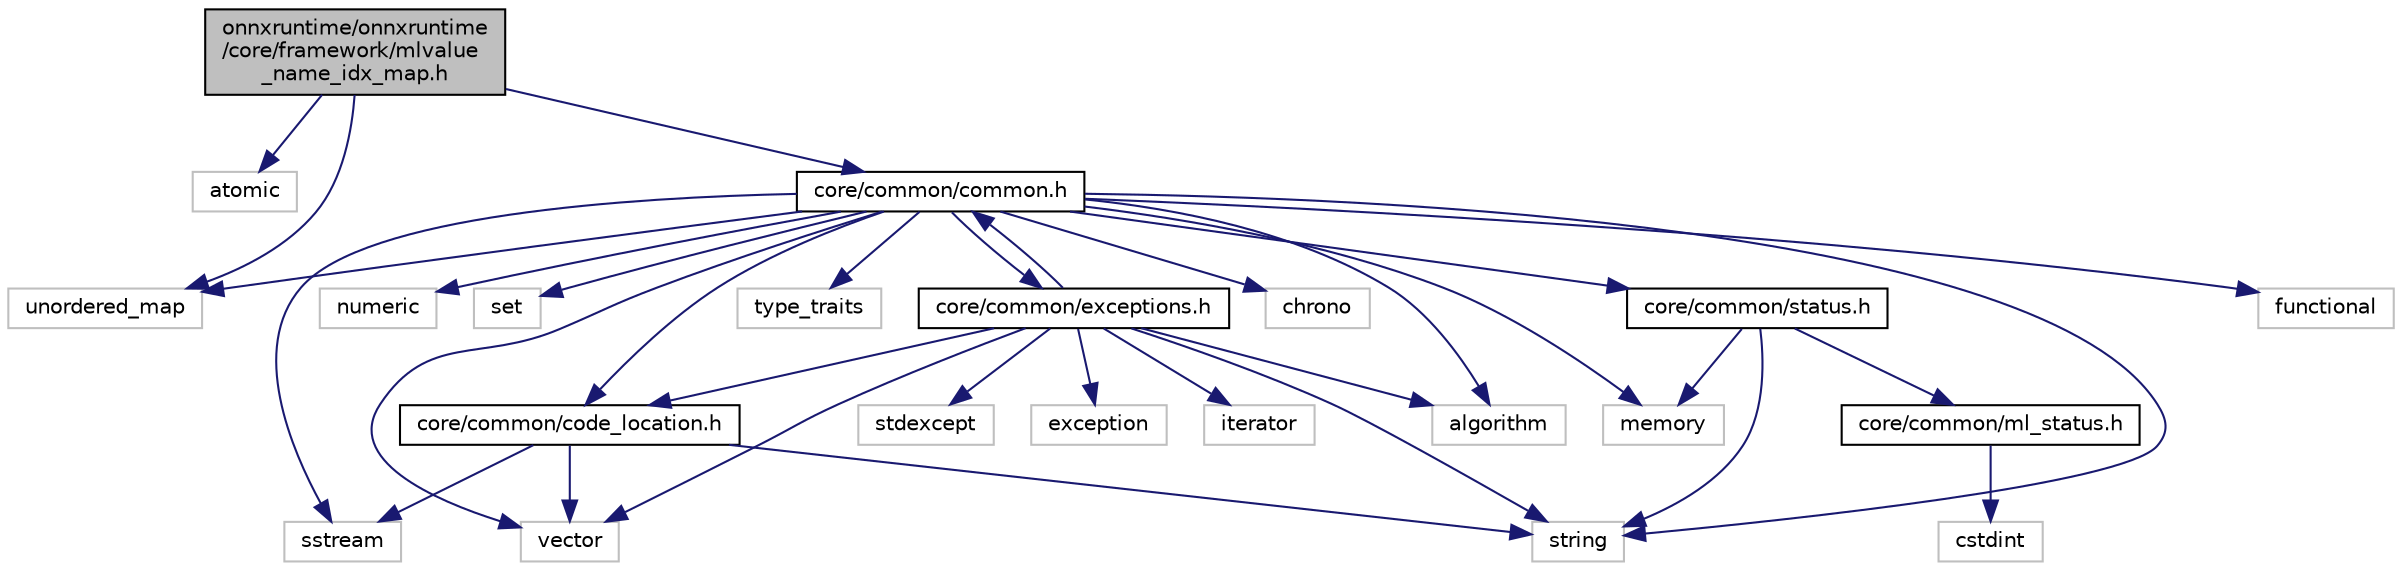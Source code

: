 digraph "onnxruntime/onnxruntime/core/framework/mlvalue_name_idx_map.h"
{
  edge [fontname="Helvetica",fontsize="10",labelfontname="Helvetica",labelfontsize="10"];
  node [fontname="Helvetica",fontsize="10",shape=record];
  Node0 [label="onnxruntime/onnxruntime\l/core/framework/mlvalue\l_name_idx_map.h",height=0.2,width=0.4,color="black", fillcolor="grey75", style="filled", fontcolor="black"];
  Node0 -> Node1 [color="midnightblue",fontsize="10",style="solid"];
  Node1 [label="atomic",height=0.2,width=0.4,color="grey75", fillcolor="white", style="filled"];
  Node0 -> Node2 [color="midnightblue",fontsize="10",style="solid"];
  Node2 [label="unordered_map",height=0.2,width=0.4,color="grey75", fillcolor="white", style="filled"];
  Node0 -> Node3 [color="midnightblue",fontsize="10",style="solid"];
  Node3 [label="core/common/common.h",height=0.2,width=0.4,color="black", fillcolor="white", style="filled",URL="$include_2onnxruntime_2core_2common_2common_8h.html"];
  Node3 -> Node4 [color="midnightblue",fontsize="10",style="solid"];
  Node4 [label="algorithm",height=0.2,width=0.4,color="grey75", fillcolor="white", style="filled"];
  Node3 -> Node5 [color="midnightblue",fontsize="10",style="solid"];
  Node5 [label="functional",height=0.2,width=0.4,color="grey75", fillcolor="white", style="filled"];
  Node3 -> Node6 [color="midnightblue",fontsize="10",style="solid"];
  Node6 [label="memory",height=0.2,width=0.4,color="grey75", fillcolor="white", style="filled"];
  Node3 -> Node7 [color="midnightblue",fontsize="10",style="solid"];
  Node7 [label="numeric",height=0.2,width=0.4,color="grey75", fillcolor="white", style="filled"];
  Node3 -> Node8 [color="midnightblue",fontsize="10",style="solid"];
  Node8 [label="set",height=0.2,width=0.4,color="grey75", fillcolor="white", style="filled"];
  Node3 -> Node9 [color="midnightblue",fontsize="10",style="solid"];
  Node9 [label="sstream",height=0.2,width=0.4,color="grey75", fillcolor="white", style="filled"];
  Node3 -> Node10 [color="midnightblue",fontsize="10",style="solid"];
  Node10 [label="string",height=0.2,width=0.4,color="grey75", fillcolor="white", style="filled"];
  Node3 -> Node11 [color="midnightblue",fontsize="10",style="solid"];
  Node11 [label="type_traits",height=0.2,width=0.4,color="grey75", fillcolor="white", style="filled"];
  Node3 -> Node2 [color="midnightblue",fontsize="10",style="solid"];
  Node3 -> Node12 [color="midnightblue",fontsize="10",style="solid"];
  Node12 [label="vector",height=0.2,width=0.4,color="grey75", fillcolor="white", style="filled"];
  Node3 -> Node13 [color="midnightblue",fontsize="10",style="solid"];
  Node13 [label="chrono",height=0.2,width=0.4,color="grey75", fillcolor="white", style="filled"];
  Node3 -> Node14 [color="midnightblue",fontsize="10",style="solid"];
  Node14 [label="core/common/code_location.h",height=0.2,width=0.4,color="black", fillcolor="white", style="filled",URL="$code__location_8h.html"];
  Node14 -> Node9 [color="midnightblue",fontsize="10",style="solid"];
  Node14 -> Node10 [color="midnightblue",fontsize="10",style="solid"];
  Node14 -> Node12 [color="midnightblue",fontsize="10",style="solid"];
  Node3 -> Node15 [color="midnightblue",fontsize="10",style="solid"];
  Node15 [label="core/common/exceptions.h",height=0.2,width=0.4,color="black", fillcolor="white", style="filled",URL="$exceptions_8h.html"];
  Node15 -> Node4 [color="midnightblue",fontsize="10",style="solid"];
  Node15 -> Node16 [color="midnightblue",fontsize="10",style="solid"];
  Node16 [label="exception",height=0.2,width=0.4,color="grey75", fillcolor="white", style="filled"];
  Node15 -> Node17 [color="midnightblue",fontsize="10",style="solid"];
  Node17 [label="iterator",height=0.2,width=0.4,color="grey75", fillcolor="white", style="filled"];
  Node15 -> Node18 [color="midnightblue",fontsize="10",style="solid"];
  Node18 [label="stdexcept",height=0.2,width=0.4,color="grey75", fillcolor="white", style="filled"];
  Node15 -> Node10 [color="midnightblue",fontsize="10",style="solid"];
  Node15 -> Node12 [color="midnightblue",fontsize="10",style="solid"];
  Node15 -> Node3 [color="midnightblue",fontsize="10",style="solid"];
  Node15 -> Node14 [color="midnightblue",fontsize="10",style="solid"];
  Node3 -> Node19 [color="midnightblue",fontsize="10",style="solid"];
  Node19 [label="core/common/status.h",height=0.2,width=0.4,color="black", fillcolor="white", style="filled",URL="$status_8h.html"];
  Node19 -> Node6 [color="midnightblue",fontsize="10",style="solid"];
  Node19 -> Node10 [color="midnightblue",fontsize="10",style="solid"];
  Node19 -> Node20 [color="midnightblue",fontsize="10",style="solid"];
  Node20 [label="core/common/ml_status.h",height=0.2,width=0.4,color="black", fillcolor="white", style="filled",URL="$ml__status_8h.html"];
  Node20 -> Node21 [color="midnightblue",fontsize="10",style="solid"];
  Node21 [label="cstdint",height=0.2,width=0.4,color="grey75", fillcolor="white", style="filled"];
}
